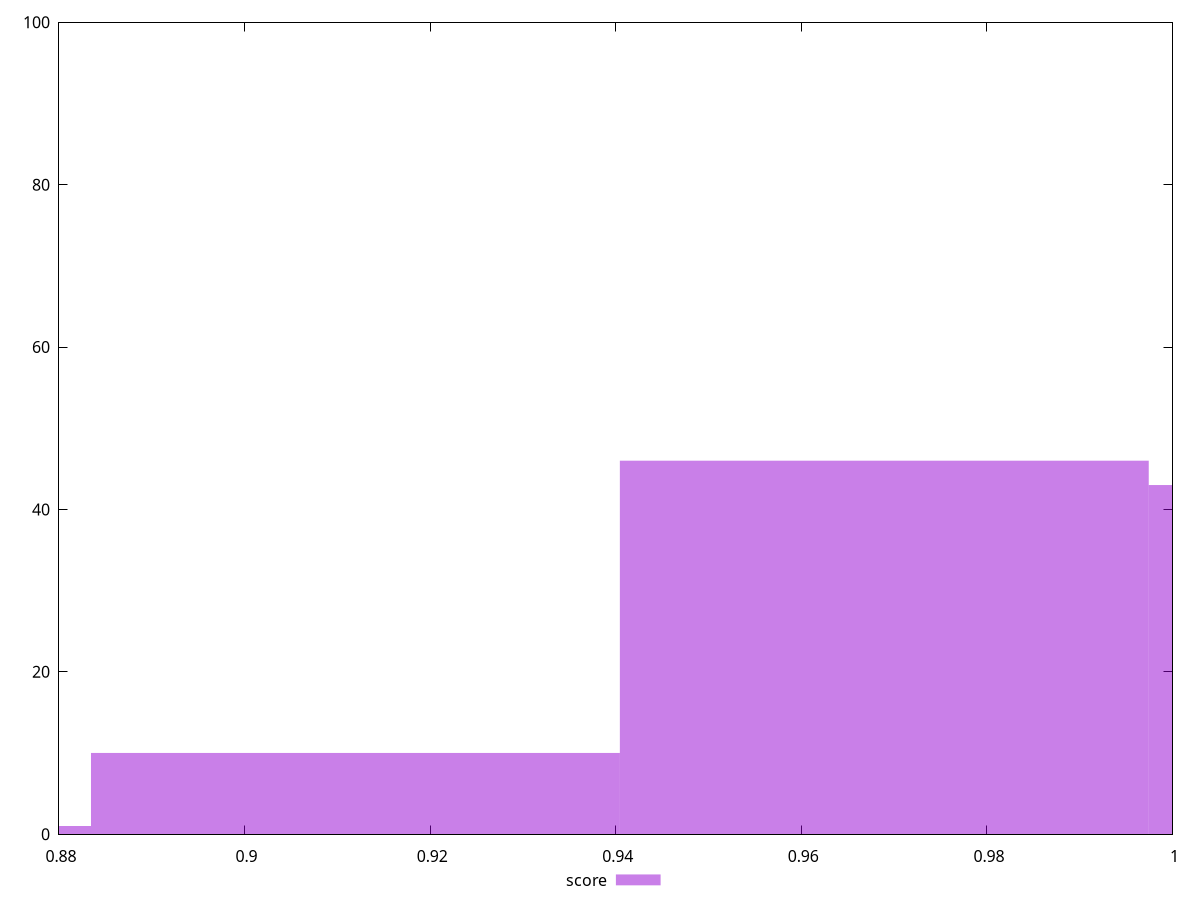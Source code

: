 reset

$score <<EOF
0.9689421007062503 46
1.0259386948654414 43
0.9119455065470591 10
0.8549489123878679 1
EOF

set key outside below
set boxwidth 0.05699659415919119
set xrange [0.88:1]
set yrange [0:100]
set trange [0:100]
set style fill transparent solid 0.5 noborder
set terminal svg size 640, 490 enhanced background rgb 'white'
set output "report_00013_2021-02-09T12-04-24.940Z/bootup-time/samples/pages+cached+noadtech/score/histogram.svg"

plot $score title "score" with boxes

reset
